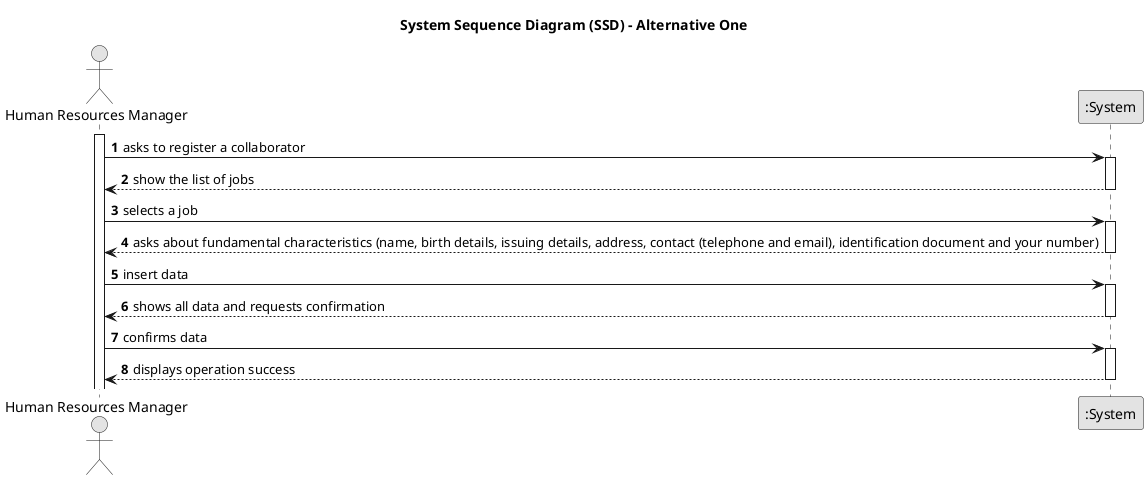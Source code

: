 @startuml
skinparam monochrome true
skinparam packageStyle rectangle
skinparam shadowing false

title System Sequence Diagram (SSD) - Alternative One

autonumber

actor "Human Resources Manager" as Employee
participant ":System" as System

activate Employee

    Employee -> System : asks to register a collaborator
    activate System

        System --> Employee : show the list of jobs
    deactivate System

    Employee -> System : selects a job
    activate System

        System --> Employee : asks about fundamental characteristics (name, birth details, issuing details, address, contact (telephone and email), identification document and your number)
    deactivate System

    Employee -> System : insert data
    activate System

        System --> Employee : shows all data and requests confirmation
    deactivate System

    Employee -> System : confirms data
    activate System

        System --> Employee : displays operation success
    deactivate System

@enduml
